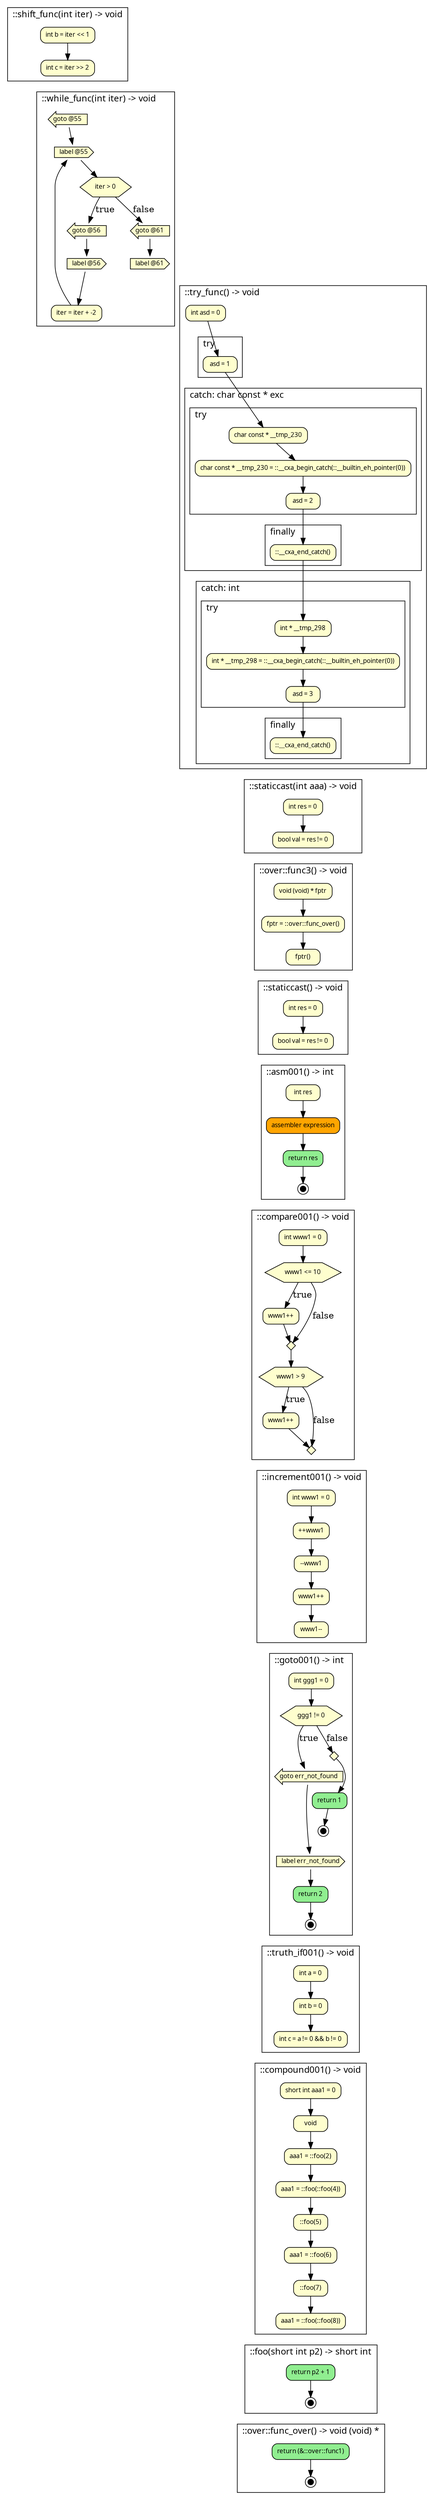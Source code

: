 digraph {
	fontname="SansSerif,sans-serif" labeljust=l nojustify=true ranksep=0.35
	node [fillcolor="#fefece" fontname="SansSerif,sans-serif" fontsize=10 height=0.35 shape=box style="filled, rounded"]
	subgraph cluster_item_0 {
		graph [label="::shift_func(int iter) -> void"]
		item_1 [label="int b = iter << 1"]
		item_2 [label="int c = iter >> 2"]
		item_1 -> item_2
	}
	subgraph cluster_item_3 {
		graph [label="::while_func(int iter) -> void"]
		item_4 [label="goto @55" shape=larrow style=filled]
		item_4 -> "gotolabel_@55"
		"gotolabel_@56" [label="label @56" shape=cds style=filled]
		item_4 -> "gotolabel_@56" [style=invis]
		item_5 [label="iter = iter + -2"]
		"gotolabel_@56" -> item_5
		"gotolabel_@55" [label="label @55" shape=cds style=filled]
		item_5 -> "gotolabel_@55"
		item_6 [label="iter > 0" shape=hexagon style=filled]
		item_7 [label="goto @56" shape=larrow style=filled]
		item_7 -> "gotolabel_@56"
		item_8 [label="goto @61" shape=larrow style=filled]
		item_8 -> "gotolabel_@61"
		item_6 -> item_7 [label=true]
		item_6 -> item_8 [label=false]
		"gotolabel_@55" -> item_6
		"gotolabel_@61" [label="label @61" shape=cds style=filled]
		item_6 -> "gotolabel_@61" [style=invis]
	}
	item_2 -> item_4 [style=invis]
	subgraph cluster_item_10 {
		graph [label="::try_func() -> void"]
		item_11 [label="int asd = 0"]
		subgraph cluster_item_12 {
			graph [label=try]
			item_13 [label="asd = 1"]
		}
		subgraph cluster_item_14 {
			graph [label="catch: char const * exc"]
			subgraph cluster_item_15 {
				graph [label=try]
				item_16 [label="char const * __tmp_230"]
				item_17 [label="char const * __tmp_230 = ::__cxa_begin_catch(::__builtin_eh_pointer(0))"]
				item_16 -> item_17
				item_18 [label="asd = 2"]
				item_17 -> item_18
			}
			subgraph cluster_item_19 {
				graph [label=finally]
				item_20 [label="::__cxa_end_catch()"]
			}
			item_18 -> item_20
		}
		item_13 -> item_16
		subgraph cluster_item_21 {
			graph [label="catch: int"]
			subgraph cluster_item_22 {
				graph [label=try]
				item_23 [label="int * __tmp_298"]
				item_24 [label="int * __tmp_298 = ::__cxa_begin_catch(::__builtin_eh_pointer(0))"]
				item_23 -> item_24
				item_25 [label="asd = 3"]
				item_24 -> item_25
			}
			subgraph cluster_item_26 {
				graph [label=finally]
				item_27 [label="::__cxa_end_catch()"]
			}
			item_25 -> item_27
		}
		item_20 -> item_23
		subgraph cluster_item_28 {
			graph [label="catch: ..."]
		}
		item_11 -> item_13
	}
	"gotolabel_@61" -> item_11 [style=invis]
	subgraph cluster_item_29 {
		graph [label="::staticcast(int aaa) -> void"]
		item_30 [label="int res = 0"]
		item_31 [label="bool val = res != 0"]
		item_30 -> item_31
	}
	item_27 -> item_30 [style=invis]
	subgraph cluster_item_32 {
		graph [label="::over::func3() -> void"]
		item_33 [label="void (void) * fptr"]
		item_34 [label="fptr = ::over::func_over()"]
		item_33 -> item_34
		item_35 [label="fptr()"]
		item_34 -> item_35
	}
	item_31 -> item_33 [style=invis]
	subgraph cluster_item_36 {
		graph [label="::staticcast() -> void"]
		item_37 [label="int res = 0"]
		item_38 [label="bool val = res != 0"]
		item_37 -> item_38
	}
	item_35 -> item_37 [style=invis]
	subgraph cluster_item_39 {
		graph [label="::asm001() -> int"]
		item_40 [label="int res"]
		item_41 [label="assembler expression" fillcolor=orange]
		item_40 -> item_41
		item_42 [label="return res" fillcolor=lightgreen]
		item_43 [label="" fillcolor=black fixedsize=true height=0.12 shape=doublecircle size=0.1 width=0.12]
		item_42 -> item_43
		item_41 -> item_42
	}
	item_38 -> item_40 [style=invis]
	subgraph cluster_item_44 {
		graph [label="::compare001() -> void"]
		item_45 [label="int www1 = 0"]
		item_46 [label="www1 <= 10" shape=hexagon style=filled]
		item_47 [label="www1++"]
		item_46 -> item_47 [label=true]
		item_47 -> item_48
		item_46 -> item_48 [label=false]
		item_48 [label="" height=0.2 shape=diamond style=filled width=0.2]
		item_45 -> item_46
		item_49 [label="www1 > 9" shape=hexagon style=filled]
		item_50 [label="www1++"]
		item_49 -> item_50 [label=true]
		item_50 -> item_51
		item_49 -> item_51 [label=false]
		item_51 [label="" height=0.2 shape=diamond style=filled width=0.2]
		item_48 -> item_49
	}
	item_43 -> item_45 [style=invis]
	subgraph cluster_item_52 {
		graph [label="::increment001() -> void"]
		item_53 [label="int www1 = 0"]
		item_54 [label="++www1"]
		item_53 -> item_54
		item_55 [label="--www1"]
		item_54 -> item_55
		item_56 [label="www1++"]
		item_55 -> item_56
		item_57 [label="www1--"]
		item_56 -> item_57
	}
	item_51 -> item_53 [style=invis]
	subgraph cluster_item_58 {
		graph [label="::goto001() -> int"]
		item_59 [label="int ggg1 = 0"]
		item_60 [label="ggg1 != 0" shape=hexagon style=filled]
		item_61 [label="goto err_not_found" shape=larrow style=filled]
		item_61 -> "gotolabel_@321"
		item_60 -> item_61 [label=true]
		item_60 -> item_62 [label=false]
		item_62 [label="" height=0.2 shape=diamond style=filled width=0.2]
		item_59 -> item_60
		item_63 [label="return 1" fillcolor=lightgreen]
		item_64 [label="" fillcolor=black fixedsize=true height=0.12 shape=doublecircle size=0.1 width=0.12]
		item_63 -> item_64
		item_62 -> item_63
		"gotolabel_@321" [label="label err_not_found" shape=cds style=filled]
		item_64 -> "gotolabel_@321" [style=invis]
		item_65 [label="return 2" fillcolor=lightgreen]
		item_66 [label="" fillcolor=black fixedsize=true height=0.12 shape=doublecircle size=0.1 width=0.12]
		item_65 -> item_66
		"gotolabel_@321" -> item_65
	}
	item_57 -> item_59 [style=invis]
	subgraph cluster_item_67 {
		graph [label="::truth_if001() -> void"]
		item_68 [label="int a = 0"]
		item_69 [label="int b = 0"]
		item_68 -> item_69
		item_70 [label="int c = a != 0 && b != 0"]
		item_69 -> item_70
	}
	item_66 -> item_68 [style=invis]
	subgraph cluster_item_71 {
		graph [label="::compound001() -> void"]
		item_72 [label="short int aaa1 = 0"]
		item_73 [label=void]
		item_72 -> item_73
		item_74 [label="aaa1 = ::foo(2)"]
		item_73 -> item_74
		item_75 [label="aaa1 = ::foo(::foo(4))"]
		item_74 -> item_75
		item_76 [label="::foo(5)"]
		item_75 -> item_76
		item_77 [label="aaa1 = ::foo(6)"]
		item_76 -> item_77
		item_78 [label="::foo(7)"]
		item_77 -> item_78
		item_79 [label="aaa1 = ::foo(::foo(8))"]
		item_78 -> item_79
	}
	item_70 -> item_72 [style=invis]
	subgraph cluster_item_80 {
		graph [label="::foo(short int p2) -> short int"]
		item_81 [label="return p2 + 1" fillcolor=lightgreen]
		item_82 [label="" fillcolor=black fixedsize=true height=0.12 shape=doublecircle size=0.1 width=0.12]
		item_81 -> item_82
	}
	item_79 -> item_81 [style=invis]
	subgraph cluster_item_83 {
		graph [label="::over::func_over() -> void (void) *"]
		item_84 [label="return (&::over::func1)" fillcolor=lightgreen]
		item_85 [label="" fillcolor=black fixedsize=true height=0.12 shape=doublecircle size=0.1 width=0.12]
		item_84 -> item_85
	}
	item_82 -> item_84 [style=invis]
}
